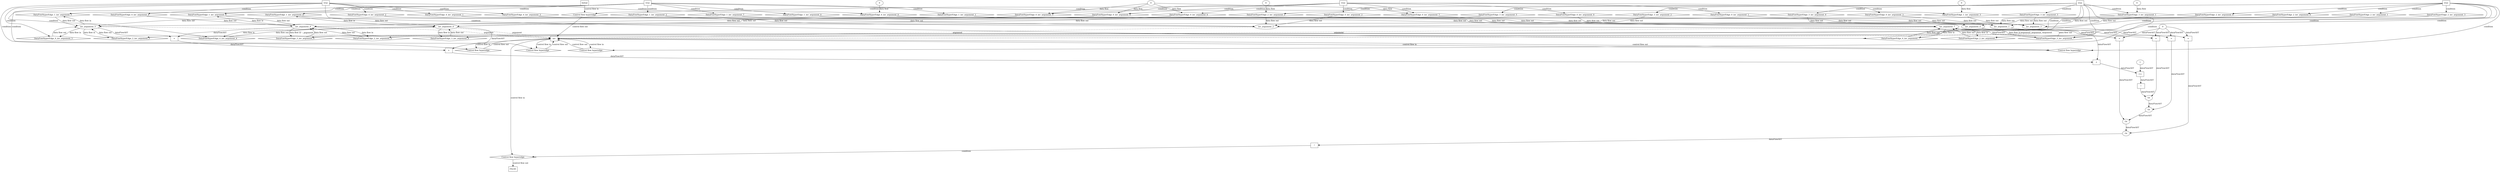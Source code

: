 digraph dag {
"inv" [label="inv" nodeName="inv" class=cfn  shape="rect"];
FALSE [label="FALSE" nodeName=FALSE class=cfn  shape="rect"];
Initial [label="Initial" nodeName=Initial class=cfn  shape="rect"];
ControlFowHyperEdge_0 [label="Control flow hyperedge" nodeName=ControlFowHyperEdge_0 class=controlFlowHyperEdge shape="diamond"];
"Initial" -> ControlFowHyperEdge_0 [label="control flow in"]
ControlFowHyperEdge_0 -> "inv" [label="control flow out"]
ControlFowHyperEdge_1 [label="Control flow hyperedge" nodeName=ControlFowHyperEdge_1 class=controlFlowHyperEdge shape="diamond"];
"inv" -> ControlFowHyperEdge_1 [label="control flow in"]
ControlFowHyperEdge_1 -> "inv" [label="control flow out"]
ControlFowHyperEdge_2 [label="Control flow hyperedge" nodeName=ControlFowHyperEdge_2 class=controlFlowHyperEdge shape="diamond"];
"inv" -> ControlFowHyperEdge_2 [label="control flow in"]
ControlFowHyperEdge_2 -> "inv" [label="control flow out"]
ControlFowHyperEdge_3 [label="Control flow hyperedge" nodeName=ControlFowHyperEdge_3 class=controlFlowHyperEdge shape="diamond"];
"inv" -> ControlFowHyperEdge_3 [label="control flow in"]
ControlFowHyperEdge_3 -> "inv" [label="control flow out"]
ControlFowHyperEdge_4 [label="Control flow hyperedge" nodeName=ControlFowHyperEdge_4 class=controlFlowHyperEdge shape="diamond"];
"inv" -> ControlFowHyperEdge_4 [label="control flow in"]
ControlFowHyperEdge_4 -> "inv" [label="control flow out"]
ControlFowHyperEdge_5 [label="Control flow hyperedge" nodeName=ControlFowHyperEdge_5 class=controlFlowHyperEdge shape="diamond"];
"inv" -> ControlFowHyperEdge_5 [label="control flow in"]
ControlFowHyperEdge_5 -> "FALSE" [label="control flow out"]
"inv_argument_0" [label="inv_argument_0" nodeName=argument0 class=argument  head="inv" shape="oval"];
"inv_argument_0" -> "inv"[label="argument" style="dashed"]
"inv_argument_1" [label="inv_argument_1" nodeName=argument1 class=argument  head="inv" shape="oval"];
"inv_argument_1" -> "inv"[label="argument" style="dashed"]
"inv_argument_2" [label="inv_argument_2" nodeName=argument2 class=argument  head="inv" shape="oval"];
"inv_argument_2" -> "inv"[label="argument" style="dashed"]
"inv_argument_3" [label="inv_argument_3" nodeName=argument3 class=argument  head="inv" shape="oval"];
"inv_argument_3" -> "inv"[label="argument" style="dashed"]
"inv_argument_4" [label="inv_argument_4" nodeName=argument4 class=argument  head="inv" shape="oval"];
"inv_argument_4" -> "inv"[label="argument" style="dashed"]
"inv_argument_5" [label="inv_argument_5" nodeName=argument5 class=argument  head="inv" shape="oval"];
"inv_argument_5" -> "inv"[label="argument" style="dashed"]
"inv_argument_6" [label="inv_argument_6" nodeName=argument6 class=argument  head="inv" shape="oval"];
"inv_argument_6" -> "inv"[label="argument" style="dashed"]
"inv_argument_7" [label="inv_argument_7" nodeName=argument7 class=argument  head="inv" shape="oval"];
"inv_argument_7" -> "inv"[label="argument" style="dashed"]

"true_0" [label="true" nodeName="true_0" class=true shape="rect"];
"true_0" -> "ControlFowHyperEdge_0" [label="condition"];
"xxxinv___Initial_0xxxdataFlow_0_node_0" [label="0" nodeName="xxxinv___Initial_0xxxdataFlow_0_node_0" class=Literal ];

"xxxinv___Initial_0xxxdataFlow_0_node_0" -> "DataFowHyperEdge_0_inv_argument_4" [label="data flow"];

"xxxinv___Initial_0xxxdataFlow_0_node_0" -> "DataFowHyperEdge_0_inv_argument_5" [label="data flow"];

"xxxinv___Initial_0xxxdataFlow_0_node_0" -> "DataFowHyperEdge_0_inv_argument_6" [label="data flow"];

"xxxinv___Initial_0xxxdataFlow_0_node_0" -> "DataFowHyperEdge_0_inv_argument_7" [label="data flow"];
"true_1" [label="true" nodeName="true_1" class=true shape="rect"];
"true_1" -> "ControlFowHyperEdge_1" [label="condition"];
"xxxinv___inv_1xxxdataFlow_0_node_0" [label="0" nodeName="xxxinv___inv_1xxxdataFlow_0_node_0" class=Literal ];

"xxxinv___inv_1xxxdataFlow_0_node_0" -> "DataFowHyperEdge_1_inv_argument_3" [label="data flow"];
"true_2" [label="true" nodeName="true_2" class=true shape="rect"];
"true_2" -> "ControlFowHyperEdge_2" [label="condition"];
"xxxinv___inv_2xxxdataFlow_0_node_0" [label="0" nodeName="xxxinv___inv_2xxxdataFlow_0_node_0" class=Literal ];

"xxxinv___inv_2xxxdataFlow_0_node_0" -> "DataFowHyperEdge_2_inv_argument_2" [label="data flow"];
"true_3" [label="true" nodeName="true_3" class=true shape="rect"];
"true_3" -> "ControlFowHyperEdge_3" [label="condition"];
"xxxinv___inv_3xxxdataFlow_0_node_0" [label="0" nodeName="xxxinv___inv_3xxxdataFlow_0_node_0" class=Literal ];

"xxxinv___inv_3xxxdataFlow_0_node_0" -> "DataFowHyperEdge_3_inv_argument_1" [label="data flow"];
"true_4" [label="true" nodeName="true_4" class=true shape="rect"];
"true_4" -> "ControlFowHyperEdge_4" [label="condition"];
"xxxinv___inv_4xxxdataFlow_0_node_0" [label="0" nodeName="xxxinv___inv_4xxxdataFlow_0_node_0" class=Literal ];

"xxxinv___inv_4xxxdataFlow_0_node_0" -> "DataFowHyperEdge_4_inv_argument_0" [label="data flow"];
"xxxFALSE___inv_5xxxguard_0_node_0" [label="!" nodeName="xxxFALSE___inv_5xxxguard_0_node_0" class=Operator shape="rect"];
"xxxFALSE___inv_5xxxguard_0_node_1" [label="Or" nodeName="xxxFALSE___inv_5xxxguard_0_node_1" class=Operator ];
"xxxFALSE___inv_5xxxguard_0_node_2" [label="Or" nodeName="xxxFALSE___inv_5xxxguard_0_node_2" class=Operator ];
"xxxFALSE___inv_5xxxguard_0_node_3" [label="Or" nodeName="xxxFALSE___inv_5xxxguard_0_node_3" class=Operator ];
"xxxFALSE___inv_5xxxguard_0_node_4" [label="Or" nodeName="xxxFALSE___inv_5xxxguard_0_node_4" class=Operator ];
"xxxFALSE___inv_5xxxguard_0_node_5" [label="!" nodeName="xxxFALSE___inv_5xxxguard_0_node_5" class=Operator shape="rect"];
"xxxFALSE___inv_5xxxguard_0_node_6" [label=">=" nodeName="xxxFALSE___inv_5xxxguard_0_node_6" class=Operator  shape="rect"];
"xxxFALSE___inv_5xxxguard_0_node_7" [label="+" nodeName="xxxFALSE___inv_5xxxguard_0_node_7" class= Operator shape="rect"];
"xxxFALSE___inv_5xxxguard_0_node_8" [label="+" nodeName="xxxFALSE___inv_5xxxguard_0_node_8" class= Operator shape="rect"];
"xxxFALSE___inv_5xxxguard_0_node_9" [label="+" nodeName="xxxFALSE___inv_5xxxguard_0_node_9" class= Operator shape="rect"];
"xxxFALSE___inv_5xxxguard_0_node_14" [label="1" nodeName="xxxFALSE___inv_5xxxguard_0_node_14" class=Literal ];
"xxxFALSE___inv_5xxxguard_0_node_15" [label="=" nodeName="xxxFALSE___inv_5xxxguard_0_node_15" class=Operator  shape="rect"];
"xxxFALSE___inv_5xxxguard_0_node_17" [label="0" nodeName="xxxFALSE___inv_5xxxguard_0_node_17" class=Literal ];
"xxxFALSE___inv_5xxxguard_0_node_18" [label="=" nodeName="xxxFALSE___inv_5xxxguard_0_node_18" class=Operator  shape="rect"];
"xxxFALSE___inv_5xxxguard_0_node_21" [label="=" nodeName="xxxFALSE___inv_5xxxguard_0_node_21" class=Operator  shape="rect"];
"xxxFALSE___inv_5xxxguard_0_node_24" [label="=" nodeName="xxxFALSE___inv_5xxxguard_0_node_24" class=Operator  shape="rect"];
"xxxFALSE___inv_5xxxguard_0_node_1" -> "xxxFALSE___inv_5xxxguard_0_node_0"[label="dataFlowAST"]
"xxxFALSE___inv_5xxxguard_0_node_2" -> "xxxFALSE___inv_5xxxguard_0_node_1"[label="dataFlowAST"]
"xxxFALSE___inv_5xxxguard_0_node_24" -> "xxxFALSE___inv_5xxxguard_0_node_1"[label="dataFlowAST"]
"xxxFALSE___inv_5xxxguard_0_node_3" -> "xxxFALSE___inv_5xxxguard_0_node_2"[label="dataFlowAST"]
"xxxFALSE___inv_5xxxguard_0_node_21" -> "xxxFALSE___inv_5xxxguard_0_node_2"[label="dataFlowAST"]
"xxxFALSE___inv_5xxxguard_0_node_4" -> "xxxFALSE___inv_5xxxguard_0_node_3"[label="dataFlowAST"]
"xxxFALSE___inv_5xxxguard_0_node_18" -> "xxxFALSE___inv_5xxxguard_0_node_3"[label="dataFlowAST"]
"xxxFALSE___inv_5xxxguard_0_node_5" -> "xxxFALSE___inv_5xxxguard_0_node_4"[label="dataFlowAST"]
"xxxFALSE___inv_5xxxguard_0_node_15" -> "xxxFALSE___inv_5xxxguard_0_node_4"[label="dataFlowAST"]
"xxxFALSE___inv_5xxxguard_0_node_6" -> "xxxFALSE___inv_5xxxguard_0_node_5"[label="dataFlowAST"]
"xxxFALSE___inv_5xxxguard_0_node_7" -> "xxxFALSE___inv_5xxxguard_0_node_6"[label="dataFlowAST"]
"xxxFALSE___inv_5xxxguard_0_node_14" -> "xxxFALSE___inv_5xxxguard_0_node_6"[label="dataFlowAST"]
"xxxFALSE___inv_5xxxguard_0_node_8" -> "xxxFALSE___inv_5xxxguard_0_node_7"[label="dataFlowAST"]
"inv_argument_7" -> "xxxFALSE___inv_5xxxguard_0_node_7"[label="dataFlowAST"]
"xxxFALSE___inv_5xxxguard_0_node_9" -> "xxxFALSE___inv_5xxxguard_0_node_8"[label="dataFlowAST"]
"inv_argument_6" -> "xxxFALSE___inv_5xxxguard_0_node_8"[label="dataFlowAST"]
"inv_argument_4" -> "xxxFALSE___inv_5xxxguard_0_node_9"[label="dataFlowAST"]
"inv_argument_5" -> "xxxFALSE___inv_5xxxguard_0_node_9"[label="dataFlowAST"]
"inv_argument_0" -> "xxxFALSE___inv_5xxxguard_0_node_15"[label="dataFlowAST"]
"xxxFALSE___inv_5xxxguard_0_node_17" -> "xxxFALSE___inv_5xxxguard_0_node_15"[label="dataFlowAST"]
"inv_argument_1" -> "xxxFALSE___inv_5xxxguard_0_node_18"[label="dataFlowAST"]
"xxxFALSE___inv_5xxxguard_0_node_17" -> "xxxFALSE___inv_5xxxguard_0_node_18"[label="dataFlowAST"]
"inv_argument_2" -> "xxxFALSE___inv_5xxxguard_0_node_21"[label="dataFlowAST"]
"xxxFALSE___inv_5xxxguard_0_node_17" -> "xxxFALSE___inv_5xxxguard_0_node_21"[label="dataFlowAST"]
"inv_argument_3" -> "xxxFALSE___inv_5xxxguard_0_node_24"[label="dataFlowAST"]
"xxxFALSE___inv_5xxxguard_0_node_17" -> "xxxFALSE___inv_5xxxguard_0_node_24"[label="dataFlowAST"]

"xxxFALSE___inv_5xxxguard_0_node_0" -> "ControlFowHyperEdge_5" [label="condition"];
"DataFowHyperEdge_0_inv_argument_0" [label="DataFowHyperEdge_0_inv_argument_0" nodeName="DataFowHyperEdge_0_inv_argument_0" class=DataFlowHyperedge shape="diamond"];
"DataFowHyperEdge_0_inv_argument_0" -> "inv_argument_0"[label="data flow out"]
"true_0" -> "DataFowHyperEdge_0_inv_argument_0" [label="condition"];
"DataFowHyperEdge_0_inv_argument_1" [label="DataFowHyperEdge_0_inv_argument_1" nodeName="DataFowHyperEdge_0_inv_argument_1" class=DataFlowHyperedge shape="diamond"];
"DataFowHyperEdge_0_inv_argument_1" -> "inv_argument_1"[label="data flow out"]
"true_0" -> "DataFowHyperEdge_0_inv_argument_1" [label="condition"];
"DataFowHyperEdge_0_inv_argument_2" [label="DataFowHyperEdge_0_inv_argument_2" nodeName="DataFowHyperEdge_0_inv_argument_2" class=DataFlowHyperedge shape="diamond"];
"DataFowHyperEdge_0_inv_argument_2" -> "inv_argument_2"[label="data flow out"]
"true_0" -> "DataFowHyperEdge_0_inv_argument_2" [label="condition"];
"DataFowHyperEdge_0_inv_argument_3" [label="DataFowHyperEdge_0_inv_argument_3" nodeName="DataFowHyperEdge_0_inv_argument_3" class=DataFlowHyperedge shape="diamond"];
"DataFowHyperEdge_0_inv_argument_3" -> "inv_argument_3"[label="data flow out"]
"true_0" -> "DataFowHyperEdge_0_inv_argument_3" [label="condition"];
"DataFowHyperEdge_0_inv_argument_4" [label="DataFowHyperEdge_0_inv_argument_4" nodeName="DataFowHyperEdge_0_inv_argument_4" class=DataFlowHyperedge shape="diamond"];
"DataFowHyperEdge_0_inv_argument_4" -> "inv_argument_4"[label="data flow out"]
"true_0" -> "DataFowHyperEdge_0_inv_argument_4" [label="condition"];
"DataFowHyperEdge_0_inv_argument_5" [label="DataFowHyperEdge_0_inv_argument_5" nodeName="DataFowHyperEdge_0_inv_argument_5" class=DataFlowHyperedge shape="diamond"];
"DataFowHyperEdge_0_inv_argument_5" -> "inv_argument_5"[label="data flow out"]
"true_0" -> "DataFowHyperEdge_0_inv_argument_5" [label="condition"];
"DataFowHyperEdge_0_inv_argument_6" [label="DataFowHyperEdge_0_inv_argument_6" nodeName="DataFowHyperEdge_0_inv_argument_6" class=DataFlowHyperedge shape="diamond"];
"DataFowHyperEdge_0_inv_argument_6" -> "inv_argument_6"[label="data flow out"]
"true_0" -> "DataFowHyperEdge_0_inv_argument_6" [label="condition"];
"DataFowHyperEdge_0_inv_argument_7" [label="DataFowHyperEdge_0_inv_argument_7" nodeName="DataFowHyperEdge_0_inv_argument_7" class=DataFlowHyperedge shape="diamond"];
"DataFowHyperEdge_0_inv_argument_7" -> "inv_argument_7"[label="data flow out"]
"true_0" -> "DataFowHyperEdge_0_inv_argument_7" [label="condition"];
"DataFowHyperEdge_1_inv_argument_0" [label="DataFowHyperEdge_1_inv_argument_0" nodeName="DataFowHyperEdge_1_inv_argument_0" class=DataFlowHyperedge shape="diamond"];
"DataFowHyperEdge_1_inv_argument_0" -> "inv_argument_0"[label="data flow out"]
"true_1" -> "DataFowHyperEdge_1_inv_argument_0" [label="condition"];
"DataFowHyperEdge_1_inv_argument_1" [label="DataFowHyperEdge_1_inv_argument_1" nodeName="DataFowHyperEdge_1_inv_argument_1" class=DataFlowHyperedge shape="diamond"];
"DataFowHyperEdge_1_inv_argument_1" -> "inv_argument_1"[label="data flow out"]
"true_1" -> "DataFowHyperEdge_1_inv_argument_1" [label="condition"];
"DataFowHyperEdge_1_inv_argument_2" [label="DataFowHyperEdge_1_inv_argument_2" nodeName="DataFowHyperEdge_1_inv_argument_2" class=DataFlowHyperedge shape="diamond"];
"DataFowHyperEdge_1_inv_argument_2" -> "inv_argument_2"[label="data flow out"]
"true_1" -> "DataFowHyperEdge_1_inv_argument_2" [label="condition"];
"DataFowHyperEdge_1_inv_argument_3" [label="DataFowHyperEdge_1_inv_argument_3" nodeName="DataFowHyperEdge_1_inv_argument_3" class=DataFlowHyperedge shape="diamond"];
"DataFowHyperEdge_1_inv_argument_3" -> "inv_argument_3"[label="data flow out"]
"true_1" -> "DataFowHyperEdge_1_inv_argument_3" [label="condition"];
"DataFowHyperEdge_1_inv_argument_4" [label="DataFowHyperEdge_1_inv_argument_4" nodeName="DataFowHyperEdge_1_inv_argument_4" class=DataFlowHyperedge shape="diamond"];
"DataFowHyperEdge_1_inv_argument_4" -> "inv_argument_4"[label="data flow out"]
"true_1" -> "DataFowHyperEdge_1_inv_argument_4" [label="condition"];
"DataFowHyperEdge_1_inv_argument_5" [label="DataFowHyperEdge_1_inv_argument_5" nodeName="DataFowHyperEdge_1_inv_argument_5" class=DataFlowHyperedge shape="diamond"];
"DataFowHyperEdge_1_inv_argument_5" -> "inv_argument_5"[label="data flow out"]
"true_1" -> "DataFowHyperEdge_1_inv_argument_5" [label="condition"];
"DataFowHyperEdge_1_inv_argument_6" [label="DataFowHyperEdge_1_inv_argument_6" nodeName="DataFowHyperEdge_1_inv_argument_6" class=DataFlowHyperedge shape="diamond"];
"DataFowHyperEdge_1_inv_argument_6" -> "inv_argument_6"[label="data flow out"]
"true_1" -> "DataFowHyperEdge_1_inv_argument_6" [label="condition"];
"DataFowHyperEdge_1_inv_argument_7" [label="DataFowHyperEdge_1_inv_argument_7" nodeName="DataFowHyperEdge_1_inv_argument_7" class=DataFlowHyperedge shape="diamond"];
"DataFowHyperEdge_1_inv_argument_7" -> "inv_argument_7"[label="data flow out"]
"true_1" -> "DataFowHyperEdge_1_inv_argument_7" [label="condition"];
"DataFowHyperEdge_2_inv_argument_0" [label="DataFowHyperEdge_2_inv_argument_0" nodeName="DataFowHyperEdge_2_inv_argument_0" class=DataFlowHyperedge shape="diamond"];
"DataFowHyperEdge_2_inv_argument_0" -> "inv_argument_0"[label="data flow out"]
"true_2" -> "DataFowHyperEdge_2_inv_argument_0" [label="condition"];
"DataFowHyperEdge_2_inv_argument_1" [label="DataFowHyperEdge_2_inv_argument_1" nodeName="DataFowHyperEdge_2_inv_argument_1" class=DataFlowHyperedge shape="diamond"];
"DataFowHyperEdge_2_inv_argument_1" -> "inv_argument_1"[label="data flow out"]
"true_2" -> "DataFowHyperEdge_2_inv_argument_1" [label="condition"];
"DataFowHyperEdge_2_inv_argument_2" [label="DataFowHyperEdge_2_inv_argument_2" nodeName="DataFowHyperEdge_2_inv_argument_2" class=DataFlowHyperedge shape="diamond"];
"DataFowHyperEdge_2_inv_argument_2" -> "inv_argument_2"[label="data flow out"]
"true_2" -> "DataFowHyperEdge_2_inv_argument_2" [label="condition"];
"DataFowHyperEdge_2_inv_argument_3" [label="DataFowHyperEdge_2_inv_argument_3" nodeName="DataFowHyperEdge_2_inv_argument_3" class=DataFlowHyperedge shape="diamond"];
"DataFowHyperEdge_2_inv_argument_3" -> "inv_argument_3"[label="data flow out"]
"true_2" -> "DataFowHyperEdge_2_inv_argument_3" [label="condition"];
"DataFowHyperEdge_2_inv_argument_4" [label="DataFowHyperEdge_2_inv_argument_4" nodeName="DataFowHyperEdge_2_inv_argument_4" class=DataFlowHyperedge shape="diamond"];
"DataFowHyperEdge_2_inv_argument_4" -> "inv_argument_4"[label="data flow out"]
"true_2" -> "DataFowHyperEdge_2_inv_argument_4" [label="condition"];
"DataFowHyperEdge_2_inv_argument_5" [label="DataFowHyperEdge_2_inv_argument_5" nodeName="DataFowHyperEdge_2_inv_argument_5" class=DataFlowHyperedge shape="diamond"];
"DataFowHyperEdge_2_inv_argument_5" -> "inv_argument_5"[label="data flow out"]
"true_2" -> "DataFowHyperEdge_2_inv_argument_5" [label="condition"];
"DataFowHyperEdge_2_inv_argument_6" [label="DataFowHyperEdge_2_inv_argument_6" nodeName="DataFowHyperEdge_2_inv_argument_6" class=DataFlowHyperedge shape="diamond"];
"DataFowHyperEdge_2_inv_argument_6" -> "inv_argument_6"[label="data flow out"]
"true_2" -> "DataFowHyperEdge_2_inv_argument_6" [label="condition"];
"DataFowHyperEdge_2_inv_argument_7" [label="DataFowHyperEdge_2_inv_argument_7" nodeName="DataFowHyperEdge_2_inv_argument_7" class=DataFlowHyperedge shape="diamond"];
"DataFowHyperEdge_2_inv_argument_7" -> "inv_argument_7"[label="data flow out"]
"true_2" -> "DataFowHyperEdge_2_inv_argument_7" [label="condition"];
"DataFowHyperEdge_3_inv_argument_0" [label="DataFowHyperEdge_3_inv_argument_0" nodeName="DataFowHyperEdge_3_inv_argument_0" class=DataFlowHyperedge shape="diamond"];
"DataFowHyperEdge_3_inv_argument_0" -> "inv_argument_0"[label="data flow out"]
"true_3" -> "DataFowHyperEdge_3_inv_argument_0" [label="condition"];
"DataFowHyperEdge_3_inv_argument_1" [label="DataFowHyperEdge_3_inv_argument_1" nodeName="DataFowHyperEdge_3_inv_argument_1" class=DataFlowHyperedge shape="diamond"];
"DataFowHyperEdge_3_inv_argument_1" -> "inv_argument_1"[label="data flow out"]
"true_3" -> "DataFowHyperEdge_3_inv_argument_1" [label="condition"];
"DataFowHyperEdge_3_inv_argument_2" [label="DataFowHyperEdge_3_inv_argument_2" nodeName="DataFowHyperEdge_3_inv_argument_2" class=DataFlowHyperedge shape="diamond"];
"DataFowHyperEdge_3_inv_argument_2" -> "inv_argument_2"[label="data flow out"]
"true_3" -> "DataFowHyperEdge_3_inv_argument_2" [label="condition"];
"DataFowHyperEdge_3_inv_argument_3" [label="DataFowHyperEdge_3_inv_argument_3" nodeName="DataFowHyperEdge_3_inv_argument_3" class=DataFlowHyperedge shape="diamond"];
"DataFowHyperEdge_3_inv_argument_3" -> "inv_argument_3"[label="data flow out"]
"true_3" -> "DataFowHyperEdge_3_inv_argument_3" [label="condition"];
"DataFowHyperEdge_3_inv_argument_4" [label="DataFowHyperEdge_3_inv_argument_4" nodeName="DataFowHyperEdge_3_inv_argument_4" class=DataFlowHyperedge shape="diamond"];
"DataFowHyperEdge_3_inv_argument_4" -> "inv_argument_4"[label="data flow out"]
"true_3" -> "DataFowHyperEdge_3_inv_argument_4" [label="condition"];
"DataFowHyperEdge_3_inv_argument_5" [label="DataFowHyperEdge_3_inv_argument_5" nodeName="DataFowHyperEdge_3_inv_argument_5" class=DataFlowHyperedge shape="diamond"];
"DataFowHyperEdge_3_inv_argument_5" -> "inv_argument_5"[label="data flow out"]
"true_3" -> "DataFowHyperEdge_3_inv_argument_5" [label="condition"];
"DataFowHyperEdge_3_inv_argument_6" [label="DataFowHyperEdge_3_inv_argument_6" nodeName="DataFowHyperEdge_3_inv_argument_6" class=DataFlowHyperedge shape="diamond"];
"DataFowHyperEdge_3_inv_argument_6" -> "inv_argument_6"[label="data flow out"]
"true_3" -> "DataFowHyperEdge_3_inv_argument_6" [label="condition"];
"DataFowHyperEdge_3_inv_argument_7" [label="DataFowHyperEdge_3_inv_argument_7" nodeName="DataFowHyperEdge_3_inv_argument_7" class=DataFlowHyperedge shape="diamond"];
"DataFowHyperEdge_3_inv_argument_7" -> "inv_argument_7"[label="data flow out"]
"true_3" -> "DataFowHyperEdge_3_inv_argument_7" [label="condition"];
"DataFowHyperEdge_4_inv_argument_0" [label="DataFowHyperEdge_4_inv_argument_0" nodeName="DataFowHyperEdge_4_inv_argument_0" class=DataFlowHyperedge shape="diamond"];
"DataFowHyperEdge_4_inv_argument_0" -> "inv_argument_0"[label="data flow out"]
"true_4" -> "DataFowHyperEdge_4_inv_argument_0" [label="condition"];
"DataFowHyperEdge_4_inv_argument_1" [label="DataFowHyperEdge_4_inv_argument_1" nodeName="DataFowHyperEdge_4_inv_argument_1" class=DataFlowHyperedge shape="diamond"];
"DataFowHyperEdge_4_inv_argument_1" -> "inv_argument_1"[label="data flow out"]
"true_4" -> "DataFowHyperEdge_4_inv_argument_1" [label="condition"];
"DataFowHyperEdge_4_inv_argument_2" [label="DataFowHyperEdge_4_inv_argument_2" nodeName="DataFowHyperEdge_4_inv_argument_2" class=DataFlowHyperedge shape="diamond"];
"DataFowHyperEdge_4_inv_argument_2" -> "inv_argument_2"[label="data flow out"]
"true_4" -> "DataFowHyperEdge_4_inv_argument_2" [label="condition"];
"DataFowHyperEdge_4_inv_argument_3" [label="DataFowHyperEdge_4_inv_argument_3" nodeName="DataFowHyperEdge_4_inv_argument_3" class=DataFlowHyperedge shape="diamond"];
"DataFowHyperEdge_4_inv_argument_3" -> "inv_argument_3"[label="data flow out"]
"true_4" -> "DataFowHyperEdge_4_inv_argument_3" [label="condition"];
"DataFowHyperEdge_4_inv_argument_4" [label="DataFowHyperEdge_4_inv_argument_4" nodeName="DataFowHyperEdge_4_inv_argument_4" class=DataFlowHyperedge shape="diamond"];
"DataFowHyperEdge_4_inv_argument_4" -> "inv_argument_4"[label="data flow out"]
"true_4" -> "DataFowHyperEdge_4_inv_argument_4" [label="condition"];
"DataFowHyperEdge_4_inv_argument_5" [label="DataFowHyperEdge_4_inv_argument_5" nodeName="DataFowHyperEdge_4_inv_argument_5" class=DataFlowHyperedge shape="diamond"];
"DataFowHyperEdge_4_inv_argument_5" -> "inv_argument_5"[label="data flow out"]
"true_4" -> "DataFowHyperEdge_4_inv_argument_5" [label="condition"];
"DataFowHyperEdge_4_inv_argument_6" [label="DataFowHyperEdge_4_inv_argument_6" nodeName="DataFowHyperEdge_4_inv_argument_6" class=DataFlowHyperedge shape="diamond"];
"DataFowHyperEdge_4_inv_argument_6" -> "inv_argument_6"[label="data flow out"]
"true_4" -> "DataFowHyperEdge_4_inv_argument_6" [label="condition"];
"DataFowHyperEdge_4_inv_argument_7" [label="DataFowHyperEdge_4_inv_argument_7" nodeName="DataFowHyperEdge_4_inv_argument_7" class=DataFlowHyperedge shape="diamond"];
"DataFowHyperEdge_4_inv_argument_7" -> "inv_argument_7"[label="data flow out"]
"true_4" -> "DataFowHyperEdge_4_inv_argument_7" [label="condition"];
"inv_argument_4" -> "DataFowHyperEdge_1_inv_argument_4"[label="data flow in"]
"inv_argument_5" -> "DataFowHyperEdge_1_inv_argument_5"[label="data flow in"]
"inv_argument_6" -> "DataFowHyperEdge_1_inv_argument_6"[label="data flow in"]
"inv_argument_4" -> "DataFowHyperEdge_2_inv_argument_4"[label="data flow in"]
"inv_argument_5" -> "DataFowHyperEdge_2_inv_argument_5"[label="data flow in"]
"inv_argument_7" -> "DataFowHyperEdge_2_inv_argument_7"[label="data flow in"]
"inv_argument_4" -> "DataFowHyperEdge_3_inv_argument_4"[label="data flow in"]
"inv_argument_6" -> "DataFowHyperEdge_3_inv_argument_6"[label="data flow in"]
"inv_argument_7" -> "DataFowHyperEdge_3_inv_argument_7"[label="data flow in"]
"inv_argument_5" -> "DataFowHyperEdge_4_inv_argument_5"[label="data flow in"]
"inv_argument_6" -> "DataFowHyperEdge_4_inv_argument_6"[label="data flow in"]
"inv_argument_7" -> "DataFowHyperEdge_4_inv_argument_7"[label="data flow in"]




}

